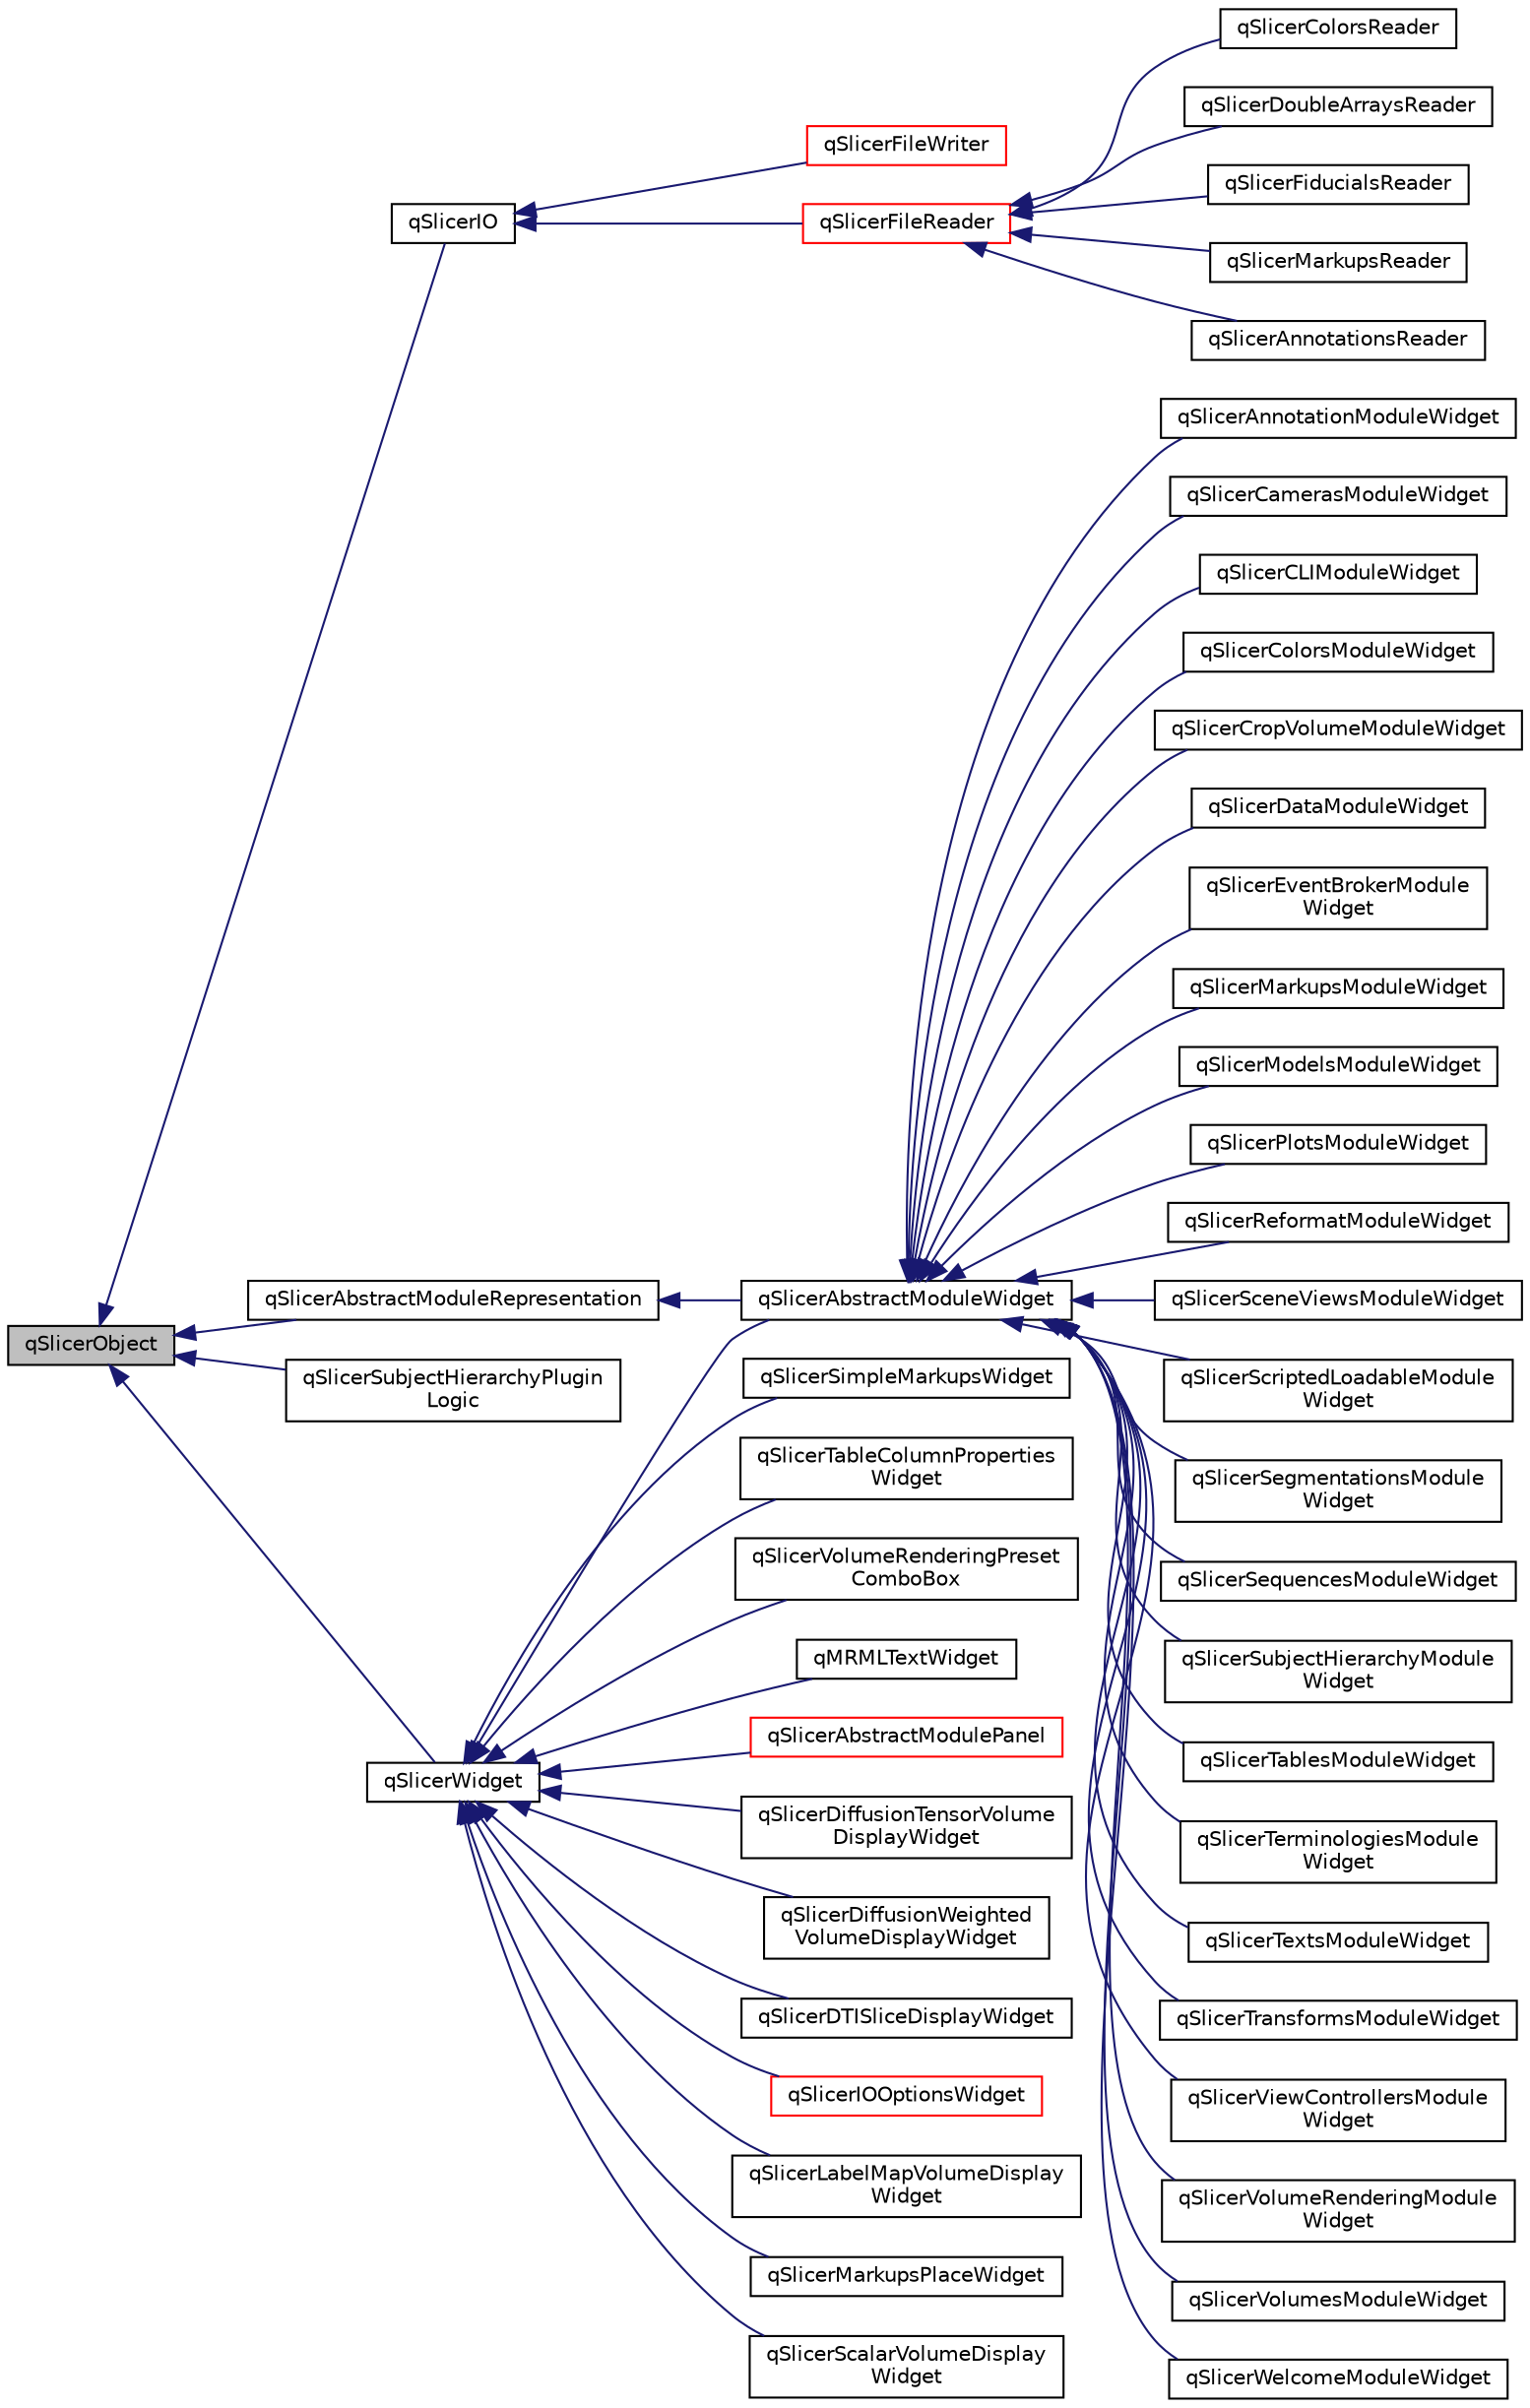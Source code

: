 digraph "qSlicerObject"
{
  bgcolor="transparent";
  edge [fontname="Helvetica",fontsize="10",labelfontname="Helvetica",labelfontsize="10"];
  node [fontname="Helvetica",fontsize="10",shape=record];
  rankdir="LR";
  Node0 [label="qSlicerObject",height=0.2,width=0.4,color="black", fillcolor="grey75", style="filled", fontcolor="black"];
  Node0 -> Node1 [dir="back",color="midnightblue",fontsize="10",style="solid",fontname="Helvetica"];
  Node1 [label="qSlicerAbstractModuleRepresentation",height=0.2,width=0.4,color="black",URL="$classqSlicerAbstractModuleRepresentation.html"];
  Node1 -> Node2 [dir="back",color="midnightblue",fontsize="10",style="solid",fontname="Helvetica"];
  Node2 [label="qSlicerAbstractModuleWidget",height=0.2,width=0.4,color="black",URL="$classqSlicerAbstractModuleWidget.html"];
  Node2 -> Node3 [dir="back",color="midnightblue",fontsize="10",style="solid",fontname="Helvetica"];
  Node3 [label="qSlicerAnnotationModuleWidget",height=0.2,width=0.4,color="black",URL="$classqSlicerAnnotationModuleWidget.html"];
  Node2 -> Node4 [dir="back",color="midnightblue",fontsize="10",style="solid",fontname="Helvetica"];
  Node4 [label="qSlicerCamerasModuleWidget",height=0.2,width=0.4,color="black",URL="$classqSlicerCamerasModuleWidget.html"];
  Node2 -> Node5 [dir="back",color="midnightblue",fontsize="10",style="solid",fontname="Helvetica"];
  Node5 [label="qSlicerCLIModuleWidget",height=0.2,width=0.4,color="black",URL="$classqSlicerCLIModuleWidget.html"];
  Node2 -> Node6 [dir="back",color="midnightblue",fontsize="10",style="solid",fontname="Helvetica"];
  Node6 [label="qSlicerColorsModuleWidget",height=0.2,width=0.4,color="black",URL="$classqSlicerColorsModuleWidget.html"];
  Node2 -> Node7 [dir="back",color="midnightblue",fontsize="10",style="solid",fontname="Helvetica"];
  Node7 [label="qSlicerCropVolumeModuleWidget",height=0.2,width=0.4,color="black",URL="$classqSlicerCropVolumeModuleWidget.html"];
  Node2 -> Node8 [dir="back",color="midnightblue",fontsize="10",style="solid",fontname="Helvetica"];
  Node8 [label="qSlicerDataModuleWidget",height=0.2,width=0.4,color="black",URL="$classqSlicerDataModuleWidget.html"];
  Node2 -> Node9 [dir="back",color="midnightblue",fontsize="10",style="solid",fontname="Helvetica"];
  Node9 [label="qSlicerEventBrokerModule\lWidget",height=0.2,width=0.4,color="black",URL="$classqSlicerEventBrokerModuleWidget.html"];
  Node2 -> Node10 [dir="back",color="midnightblue",fontsize="10",style="solid",fontname="Helvetica"];
  Node10 [label="qSlicerMarkupsModuleWidget",height=0.2,width=0.4,color="black",URL="$classqSlicerMarkupsModuleWidget.html"];
  Node2 -> Node11 [dir="back",color="midnightblue",fontsize="10",style="solid",fontname="Helvetica"];
  Node11 [label="qSlicerModelsModuleWidget",height=0.2,width=0.4,color="black",URL="$classqSlicerModelsModuleWidget.html"];
  Node2 -> Node12 [dir="back",color="midnightblue",fontsize="10",style="solid",fontname="Helvetica"];
  Node12 [label="qSlicerPlotsModuleWidget",height=0.2,width=0.4,color="black",URL="$classqSlicerPlotsModuleWidget.html"];
  Node2 -> Node13 [dir="back",color="midnightblue",fontsize="10",style="solid",fontname="Helvetica"];
  Node13 [label="qSlicerReformatModuleWidget",height=0.2,width=0.4,color="black",URL="$classqSlicerReformatModuleWidget.html"];
  Node2 -> Node14 [dir="back",color="midnightblue",fontsize="10",style="solid",fontname="Helvetica"];
  Node14 [label="qSlicerSceneViewsModuleWidget",height=0.2,width=0.4,color="black",URL="$classqSlicerSceneViewsModuleWidget.html"];
  Node2 -> Node15 [dir="back",color="midnightblue",fontsize="10",style="solid",fontname="Helvetica"];
  Node15 [label="qSlicerScriptedLoadableModule\lWidget",height=0.2,width=0.4,color="black",URL="$classqSlicerScriptedLoadableModuleWidget.html"];
  Node2 -> Node16 [dir="back",color="midnightblue",fontsize="10",style="solid",fontname="Helvetica"];
  Node16 [label="qSlicerSegmentationsModule\lWidget",height=0.2,width=0.4,color="black",URL="$classqSlicerSegmentationsModuleWidget.html"];
  Node2 -> Node17 [dir="back",color="midnightblue",fontsize="10",style="solid",fontname="Helvetica"];
  Node17 [label="qSlicerSequencesModuleWidget",height=0.2,width=0.4,color="black",URL="$classqSlicerSequencesModuleWidget.html"];
  Node2 -> Node18 [dir="back",color="midnightblue",fontsize="10",style="solid",fontname="Helvetica"];
  Node18 [label="qSlicerSubjectHierarchyModule\lWidget",height=0.2,width=0.4,color="black",URL="$classqSlicerSubjectHierarchyModuleWidget.html"];
  Node2 -> Node19 [dir="back",color="midnightblue",fontsize="10",style="solid",fontname="Helvetica"];
  Node19 [label="qSlicerTablesModuleWidget",height=0.2,width=0.4,color="black",URL="$classqSlicerTablesModuleWidget.html"];
  Node2 -> Node20 [dir="back",color="midnightblue",fontsize="10",style="solid",fontname="Helvetica"];
  Node20 [label="qSlicerTerminologiesModule\lWidget",height=0.2,width=0.4,color="black",URL="$classqSlicerTerminologiesModuleWidget.html"];
  Node2 -> Node21 [dir="back",color="midnightblue",fontsize="10",style="solid",fontname="Helvetica"];
  Node21 [label="qSlicerTextsModuleWidget",height=0.2,width=0.4,color="black",URL="$classqSlicerTextsModuleWidget.html"];
  Node2 -> Node22 [dir="back",color="midnightblue",fontsize="10",style="solid",fontname="Helvetica"];
  Node22 [label="qSlicerTransformsModuleWidget",height=0.2,width=0.4,color="black",URL="$classqSlicerTransformsModuleWidget.html"];
  Node2 -> Node23 [dir="back",color="midnightblue",fontsize="10",style="solid",fontname="Helvetica"];
  Node23 [label="qSlicerViewControllersModule\lWidget",height=0.2,width=0.4,color="black",URL="$classqSlicerViewControllersModuleWidget.html"];
  Node2 -> Node24 [dir="back",color="midnightblue",fontsize="10",style="solid",fontname="Helvetica"];
  Node24 [label="qSlicerVolumeRenderingModule\lWidget",height=0.2,width=0.4,color="black",URL="$classqSlicerVolumeRenderingModuleWidget.html"];
  Node2 -> Node25 [dir="back",color="midnightblue",fontsize="10",style="solid",fontname="Helvetica"];
  Node25 [label="qSlicerVolumesModuleWidget",height=0.2,width=0.4,color="black",URL="$classqSlicerVolumesModuleWidget.html"];
  Node2 -> Node26 [dir="back",color="midnightblue",fontsize="10",style="solid",fontname="Helvetica"];
  Node26 [label="qSlicerWelcomeModuleWidget",height=0.2,width=0.4,color="black",URL="$classqSlicerWelcomeModuleWidget.html"];
  Node0 -> Node27 [dir="back",color="midnightblue",fontsize="10",style="solid",fontname="Helvetica"];
  Node27 [label="qSlicerIO",height=0.2,width=0.4,color="black",URL="$classqSlicerIO.html",tooltip="Base class for qSlicerFileReader and qSlicerFileWriter. "];
  Node27 -> Node28 [dir="back",color="midnightblue",fontsize="10",style="solid",fontname="Helvetica"];
  Node28 [label="qSlicerFileReader",height=0.2,width=0.4,color="red",URL="$classqSlicerFileReader.html"];
  Node28 -> Node29 [dir="back",color="midnightblue",fontsize="10",style="solid",fontname="Helvetica"];
  Node29 [label="qSlicerAnnotationsReader",height=0.2,width=0.4,color="black",URL="$classqSlicerAnnotationsReader.html"];
  Node28 -> Node30 [dir="back",color="midnightblue",fontsize="10",style="solid",fontname="Helvetica"];
  Node30 [label="qSlicerColorsReader",height=0.2,width=0.4,color="black",URL="$classqSlicerColorsReader.html"];
  Node28 -> Node31 [dir="back",color="midnightblue",fontsize="10",style="solid",fontname="Helvetica"];
  Node31 [label="qSlicerDoubleArraysReader",height=0.2,width=0.4,color="black",URL="$classqSlicerDoubleArraysReader.html"];
  Node28 -> Node32 [dir="back",color="midnightblue",fontsize="10",style="solid",fontname="Helvetica"];
  Node32 [label="qSlicerFiducialsReader",height=0.2,width=0.4,color="black",URL="$classqSlicerFiducialsReader.html"];
  Node28 -> Node33 [dir="back",color="midnightblue",fontsize="10",style="solid",fontname="Helvetica"];
  Node33 [label="qSlicerMarkupsReader",height=0.2,width=0.4,color="black",URL="$classqSlicerMarkupsReader.html"];
  Node27 -> Node48 [dir="back",color="midnightblue",fontsize="10",style="solid",fontname="Helvetica"];
  Node48 [label="qSlicerFileWriter",height=0.2,width=0.4,color="red",URL="$classqSlicerFileWriter.html"];
  Node0 -> Node54 [dir="back",color="midnightblue",fontsize="10",style="solid",fontname="Helvetica"];
  Node54 [label="qSlicerSubjectHierarchyPlugin\lLogic",height=0.2,width=0.4,color="black",URL="$classqSlicerSubjectHierarchyPluginLogic.html",tooltip="Qt-based logic class to exercise Qt-related logic functions. The Subject hierarchy plugin mechanism a..."];
  Node0 -> Node55 [dir="back",color="midnightblue",fontsize="10",style="solid",fontname="Helvetica"];
  Node55 [label="qSlicerWidget",height=0.2,width=0.4,color="black",URL="$classqSlicerWidget.html"];
  Node55 -> Node56 [dir="back",color="midnightblue",fontsize="10",style="solid",fontname="Helvetica"];
  Node56 [label="qMRMLTextWidget",height=0.2,width=0.4,color="black",URL="$classqMRMLTextWidget.html"];
  Node55 -> Node57 [dir="back",color="midnightblue",fontsize="10",style="solid",fontname="Helvetica"];
  Node57 [label="qSlicerAbstractModulePanel",height=0.2,width=0.4,color="red",URL="$classqSlicerAbstractModulePanel.html"];
  Node55 -> Node2 [dir="back",color="midnightblue",fontsize="10",style="solid",fontname="Helvetica"];
  Node55 -> Node59 [dir="back",color="midnightblue",fontsize="10",style="solid",fontname="Helvetica"];
  Node59 [label="qSlicerDiffusionTensorVolume\lDisplayWidget",height=0.2,width=0.4,color="black",URL="$classqSlicerDiffusionTensorVolumeDisplayWidget.html"];
  Node55 -> Node60 [dir="back",color="midnightblue",fontsize="10",style="solid",fontname="Helvetica"];
  Node60 [label="qSlicerDiffusionWeighted\lVolumeDisplayWidget",height=0.2,width=0.4,color="black",URL="$classqSlicerDiffusionWeightedVolumeDisplayWidget.html"];
  Node55 -> Node61 [dir="back",color="midnightblue",fontsize="10",style="solid",fontname="Helvetica"];
  Node61 [label="qSlicerDTISliceDisplayWidget",height=0.2,width=0.4,color="black",URL="$classqSlicerDTISliceDisplayWidget.html"];
  Node55 -> Node62 [dir="back",color="midnightblue",fontsize="10",style="solid",fontname="Helvetica"];
  Node62 [label="qSlicerIOOptionsWidget",height=0.2,width=0.4,color="red",URL="$classqSlicerIOOptionsWidget.html"];
  Node55 -> Node71 [dir="back",color="midnightblue",fontsize="10",style="solid",fontname="Helvetica"];
  Node71 [label="qSlicerLabelMapVolumeDisplay\lWidget",height=0.2,width=0.4,color="black",URL="$classqSlicerLabelMapVolumeDisplayWidget.html"];
  Node55 -> Node72 [dir="back",color="midnightblue",fontsize="10",style="solid",fontname="Helvetica"];
  Node72 [label="qSlicerMarkupsPlaceWidget",height=0.2,width=0.4,color="black",URL="$classqSlicerMarkupsPlaceWidget.html"];
  Node55 -> Node73 [dir="back",color="midnightblue",fontsize="10",style="solid",fontname="Helvetica"];
  Node73 [label="qSlicerScalarVolumeDisplay\lWidget",height=0.2,width=0.4,color="black",URL="$classqSlicerScalarVolumeDisplayWidget.html"];
  Node55 -> Node74 [dir="back",color="midnightblue",fontsize="10",style="solid",fontname="Helvetica"];
  Node74 [label="qSlicerSimpleMarkupsWidget",height=0.2,width=0.4,color="black",URL="$classqSlicerSimpleMarkupsWidget.html"];
  Node55 -> Node75 [dir="back",color="midnightblue",fontsize="10",style="solid",fontname="Helvetica"];
  Node75 [label="qSlicerTableColumnProperties\lWidget",height=0.2,width=0.4,color="black",URL="$classqSlicerTableColumnPropertiesWidget.html"];
  Node55 -> Node76 [dir="back",color="midnightblue",fontsize="10",style="solid",fontname="Helvetica"];
  Node76 [label="qSlicerVolumeRenderingPreset\lComboBox",height=0.2,width=0.4,color="black",URL="$classqSlicerVolumeRenderingPresetComboBox.html"];
}
